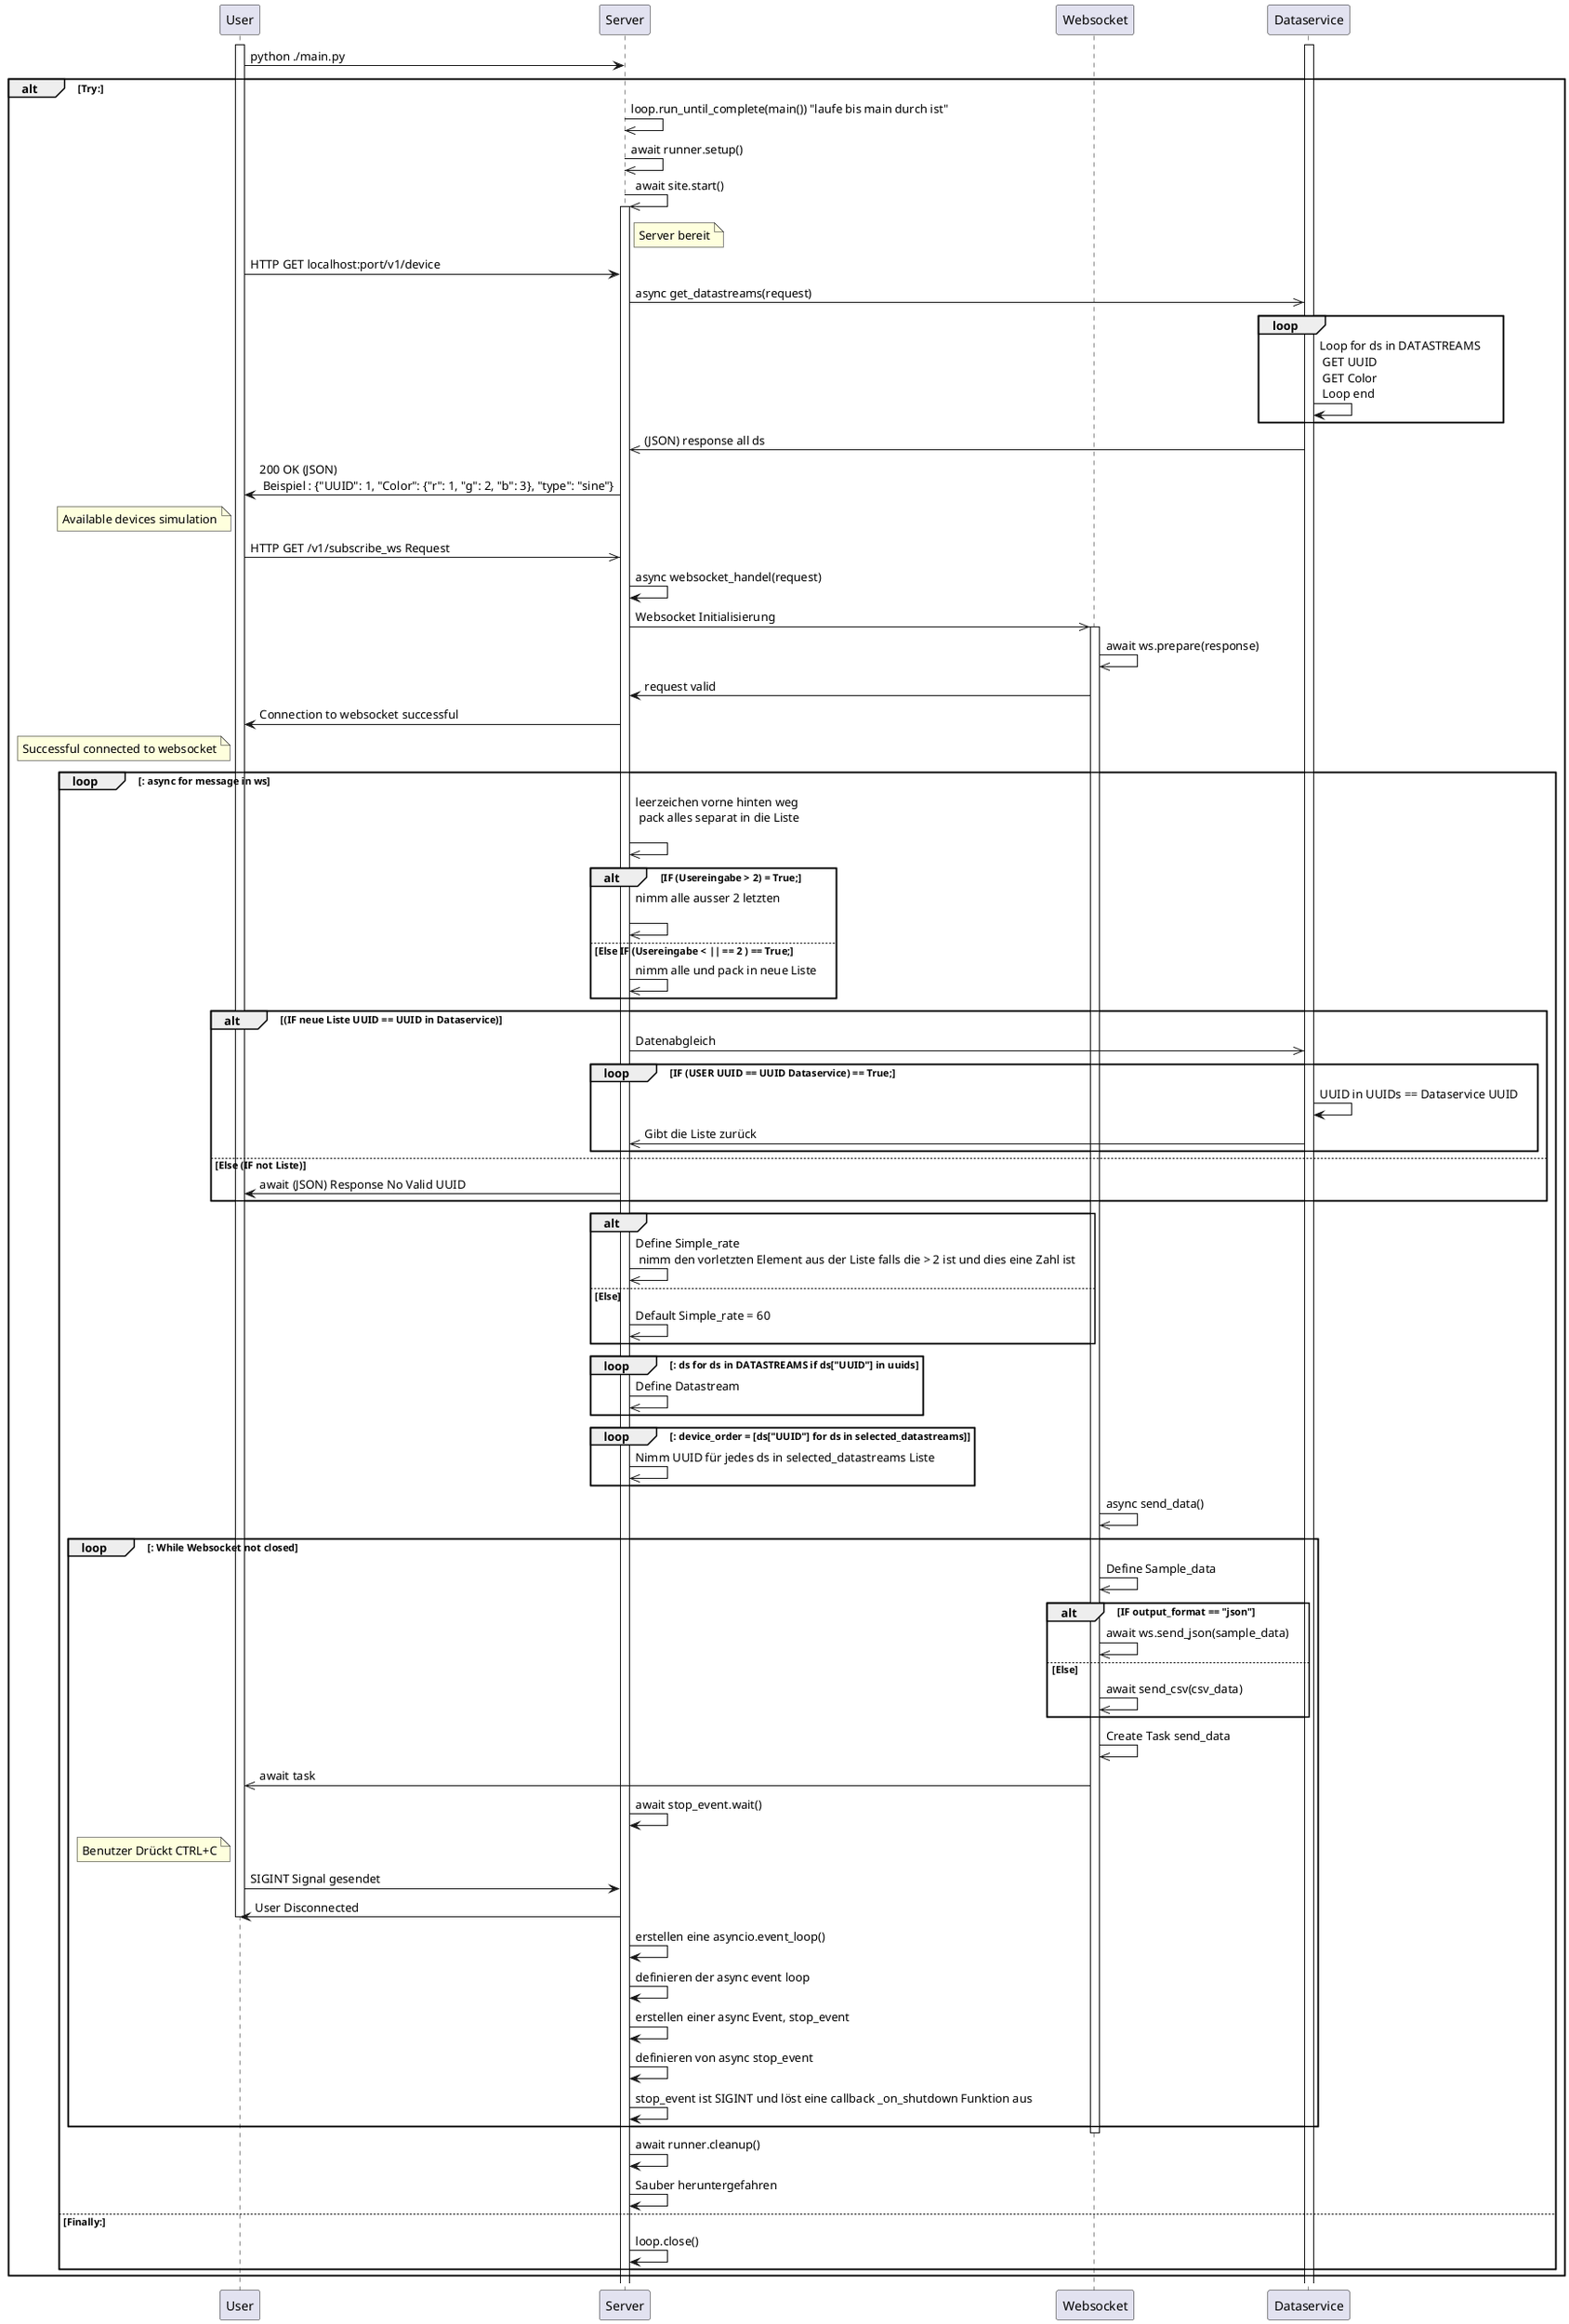 @startuml
participant User 
participant Server
participant Websocket
participant Dataservice
activate User
activate Dataservice
User -> Server: python ./main.py
alt Try:
Server ->> Server: loop.run_until_complete(main()) "laufe bis main durch ist"

Server ->> Server: await runner.setup()
Server ->> Server: await site.start()
activate Server
note right of Server : Server bereit
User -> Server: HTTP GET localhost:port/v1/device
Server ->> Dataservice: async get_datastreams(request)
loop
Dataservice -> Dataservice: Loop for ds in DATASTREAMS \n GET UUID \n GET Color \n Loop end
end
Dataservice ->> Server: (JSON) response all ds
Server -> User: 200 OK (JSON) \n Beispiel : {"UUID": 1, "Color": {"r": 1, "g": 2, "b": 3}, "type": "sine"}
note left of User : Available devices simulation
User ->> Server : HTTP GET /v1/subscribe_ws Request 
Server -> Server : async websocket_handel(request)
Server ->> Websocket : Websocket Initialisierung
activate Websocket
Websocket ->> Websocket: await ws.prepare(response)
Websocket -> Server: request valid
Server -> User: Connection to websocket successful
note left of User : Successful connected to websocket
 
   loop : async for message in ws
  Server ->> Server: leerzeichen vorne hinten weg\n pack alles separat in die Liste\n 
   
alt IF (Usereingabe > 2) = True;
  Server ->> Server: nimm alle ausser 2 letzten\n
else Else IF (Usereingabe < || == 2 ) == True;
  Server ->> Server: nimm alle und pack in neue Liste
end

alt (IF neue Liste UUID == UUID in Dataservice)
  Server ->> Dataservice:  Datenabgleich
loop IF (USER UUID == UUID Dataservice) == True;
  Dataservice -> Dataservice: UUID in UUIDs == Dataservice UUID  
  Dataservice ->> Server: Gibt die Liste zurück
end

else Else (IF not Liste)
Server -> User: await (JSON) Response No Valid UUID
end

alt
Server ->> Server: Define Simple_rate \n nimm den vorletzten Element aus der Liste falls die > 2 ist und dies eine Zahl ist
else Else
Server ->> Server: Default Simple_rate = 60
end

loop : ds for ds in DATASTREAMS if ds["UUID"] in uuids
Server ->> Server: Define Datastream
end

loop : device_order = [ds["UUID"] for ds in selected_datastreams]
Server ->> Server: Nimm UUID für jedes ds in selected_datastreams Liste
end

Websocket ->> Websocket: async send_data()

loop : While Websocket not closed
Websocket ->> Websocket : Define Sample_data

alt IF output_format == "json"
Websocket ->> Websocket: await ws.send_json(sample_data)
else Else 
Websocket ->> Websocket: await send_csv(csv_data)
end

Websocket ->> Websocket: Create Task send_data
Websocket ->> User: await task

Server -> Server: await stop_event.wait()
note Left of User : Benutzer Drückt CTRL+C
User -> Server : SIGINT Signal gesendet
Server -> User : User Disconnected
deactivate User
Server -> Server : erstellen eine asyncio.event_loop()
Server -> Server : definieren der async event loop
Server -> Server : erstellen einer async Event, stop_event
Server -> Server : definieren von async stop_event
Server -> Server : stop_event ist SIGINT und löst eine callback _on_shutdown Funktion aus
end
deactivate Websocket
Server -> Server : await runner.cleanup()
Server -> Server : Sauber heruntergefahren
else Finally:
Server -> Server: loop.close()
end
end
@enduml
